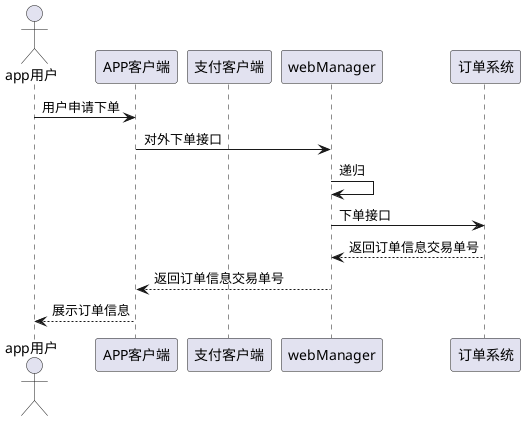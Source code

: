 @startuml

'声明用户:
actor app用户

'声明服务，数值越大，距离越远:
participant APP客户端 order 10
participant 支付客户端 order 30
participant webManager order 50
participant 订单系统 order 70

'声明调用关系:
app用户 -> APP客户端 : 用户申请下单
APP客户端 ->webManager : 对外下单接口
'指向自己，代表调用自身
webManager -> webManager : 递归
webManager ->订单系统 : 下单接口
'可以使用实线，也可以使用虚线
订单系统 -->webManager : 返回订单信息交易单号
webManager -->APP客户端 : 返回订单信息交易单号
APP客户端 -->app用户 : 展示订单信息

@enduml